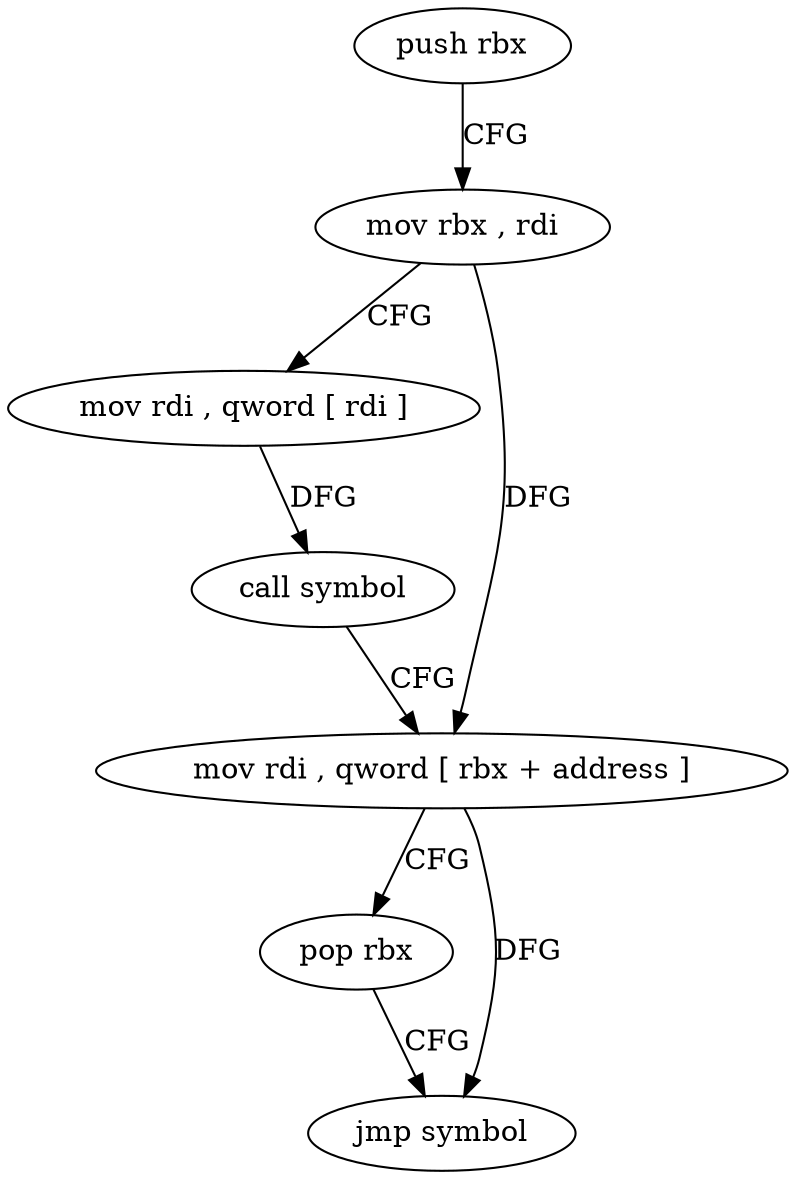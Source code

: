 digraph "func" {
"4205552" [label = "push rbx" ]
"4205553" [label = "mov rbx , rdi" ]
"4205556" [label = "mov rdi , qword [ rdi ]" ]
"4205559" [label = "call symbol" ]
"4205564" [label = "mov rdi , qword [ rbx + address ]" ]
"4205568" [label = "pop rbx" ]
"4205569" [label = "jmp symbol" ]
"4205552" -> "4205553" [ label = "CFG" ]
"4205553" -> "4205556" [ label = "CFG" ]
"4205553" -> "4205564" [ label = "DFG" ]
"4205556" -> "4205559" [ label = "DFG" ]
"4205559" -> "4205564" [ label = "CFG" ]
"4205564" -> "4205568" [ label = "CFG" ]
"4205564" -> "4205569" [ label = "DFG" ]
"4205568" -> "4205569" [ label = "CFG" ]
}
